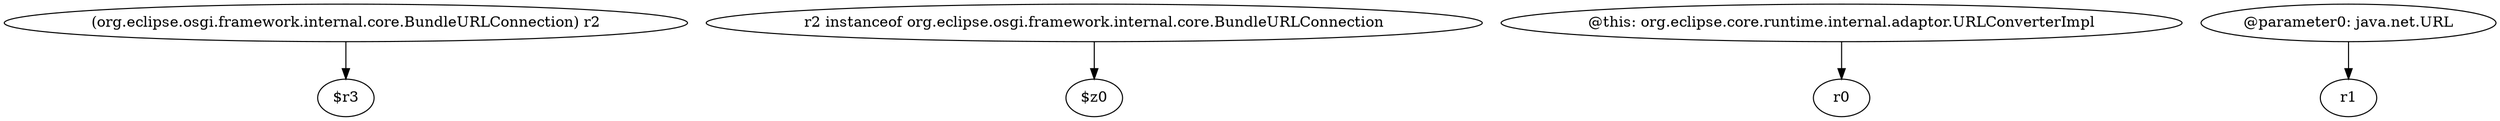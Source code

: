 digraph g {
0[label="(org.eclipse.osgi.framework.internal.core.BundleURLConnection) r2"]
1[label="$r3"]
0->1[label=""]
2[label="r2 instanceof org.eclipse.osgi.framework.internal.core.BundleURLConnection"]
3[label="$z0"]
2->3[label=""]
4[label="@this: org.eclipse.core.runtime.internal.adaptor.URLConverterImpl"]
5[label="r0"]
4->5[label=""]
6[label="@parameter0: java.net.URL"]
7[label="r1"]
6->7[label=""]
}